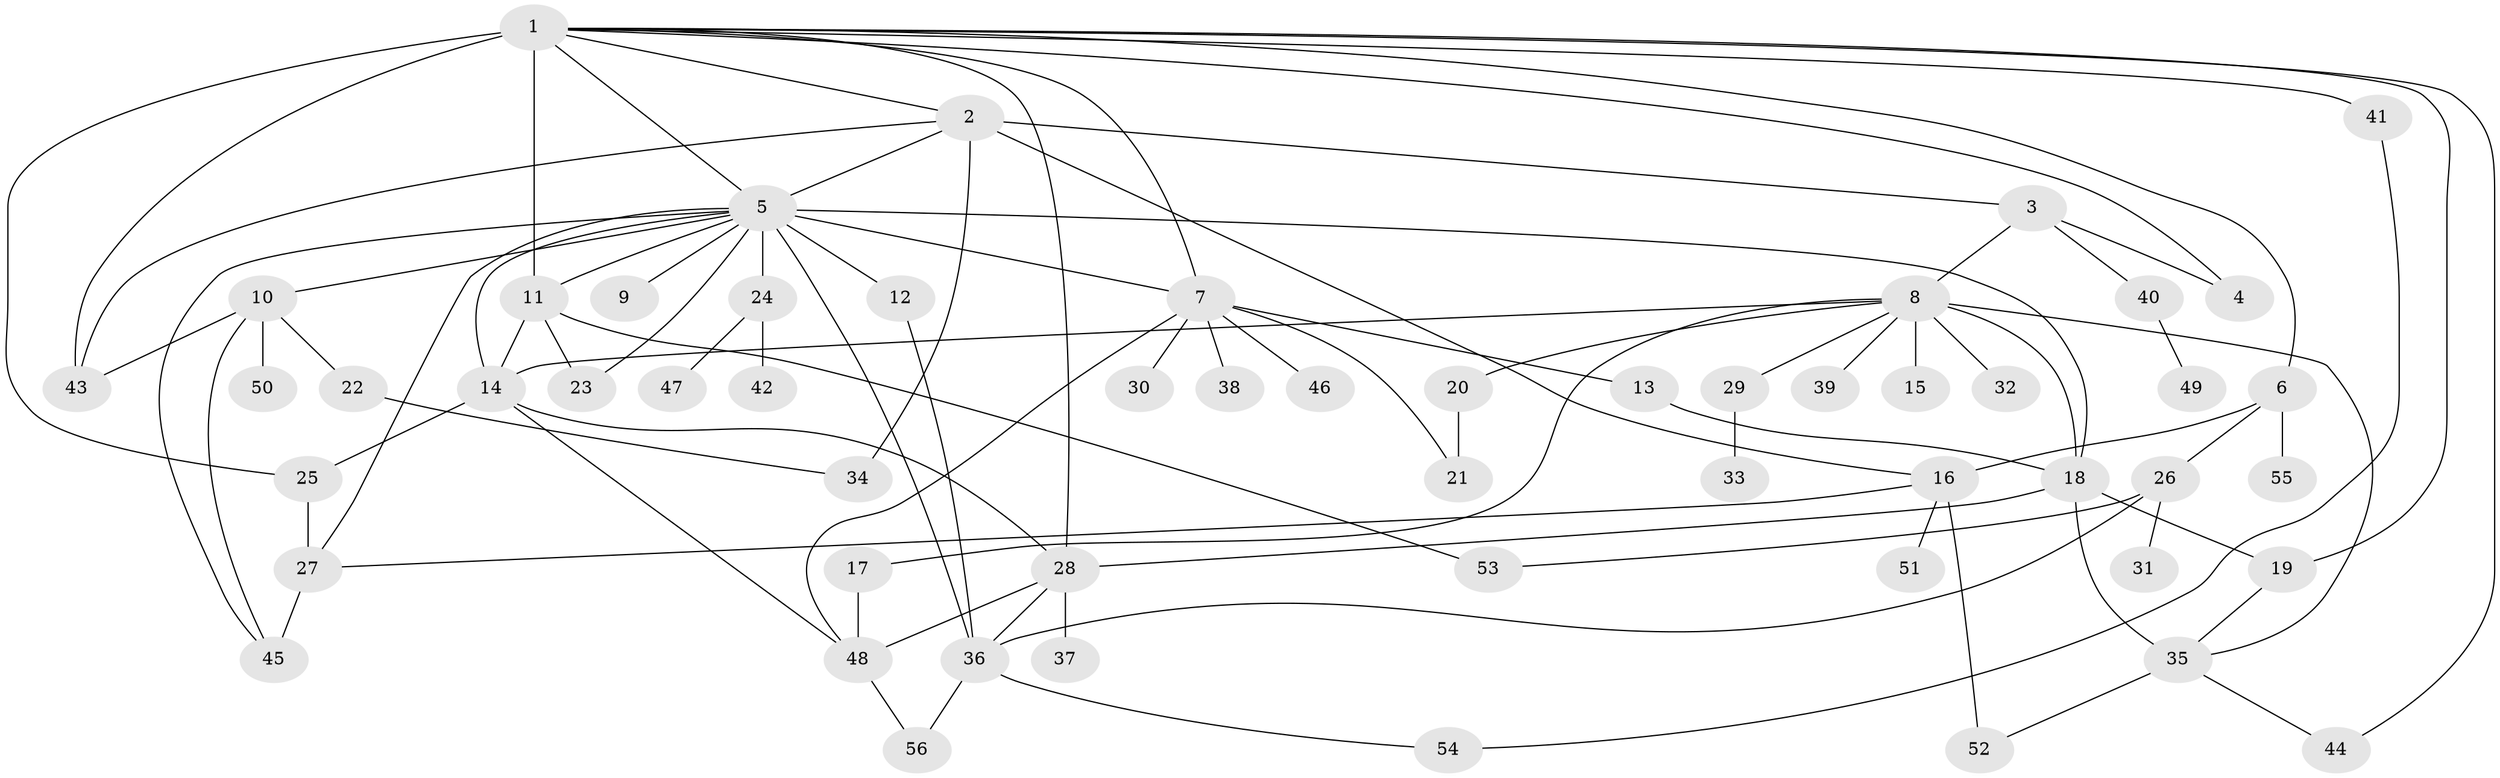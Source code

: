 // original degree distribution, {21: 0.008928571428571428, 9: 0.008928571428571428, 5: 0.03571428571428571, 3: 0.10714285714285714, 19: 0.008928571428571428, 8: 0.026785714285714284, 13: 0.008928571428571428, 2: 0.1875, 6: 0.017857142857142856, 1: 0.5, 7: 0.03571428571428571, 4: 0.05357142857142857}
// Generated by graph-tools (version 1.1) at 2025/35/03/09/25 02:35:41]
// undirected, 56 vertices, 90 edges
graph export_dot {
graph [start="1"]
  node [color=gray90,style=filled];
  1;
  2;
  3;
  4;
  5;
  6;
  7;
  8;
  9;
  10;
  11;
  12;
  13;
  14;
  15;
  16;
  17;
  18;
  19;
  20;
  21;
  22;
  23;
  24;
  25;
  26;
  27;
  28;
  29;
  30;
  31;
  32;
  33;
  34;
  35;
  36;
  37;
  38;
  39;
  40;
  41;
  42;
  43;
  44;
  45;
  46;
  47;
  48;
  49;
  50;
  51;
  52;
  53;
  54;
  55;
  56;
  1 -- 2 [weight=1.0];
  1 -- 4 [weight=1.0];
  1 -- 5 [weight=1.0];
  1 -- 6 [weight=1.0];
  1 -- 7 [weight=1.0];
  1 -- 11 [weight=9.0];
  1 -- 19 [weight=1.0];
  1 -- 25 [weight=1.0];
  1 -- 28 [weight=1.0];
  1 -- 41 [weight=1.0];
  1 -- 43 [weight=1.0];
  1 -- 44 [weight=1.0];
  2 -- 3 [weight=1.0];
  2 -- 5 [weight=1.0];
  2 -- 16 [weight=1.0];
  2 -- 34 [weight=3.0];
  2 -- 43 [weight=1.0];
  3 -- 4 [weight=1.0];
  3 -- 8 [weight=1.0];
  3 -- 40 [weight=1.0];
  5 -- 7 [weight=1.0];
  5 -- 9 [weight=1.0];
  5 -- 10 [weight=1.0];
  5 -- 11 [weight=1.0];
  5 -- 12 [weight=3.0];
  5 -- 14 [weight=1.0];
  5 -- 18 [weight=2.0];
  5 -- 23 [weight=1.0];
  5 -- 24 [weight=1.0];
  5 -- 27 [weight=1.0];
  5 -- 36 [weight=1.0];
  5 -- 45 [weight=1.0];
  6 -- 16 [weight=1.0];
  6 -- 26 [weight=1.0];
  6 -- 55 [weight=1.0];
  7 -- 13 [weight=1.0];
  7 -- 21 [weight=1.0];
  7 -- 30 [weight=1.0];
  7 -- 38 [weight=1.0];
  7 -- 46 [weight=1.0];
  7 -- 48 [weight=1.0];
  8 -- 14 [weight=1.0];
  8 -- 15 [weight=2.0];
  8 -- 17 [weight=1.0];
  8 -- 18 [weight=1.0];
  8 -- 20 [weight=1.0];
  8 -- 29 [weight=1.0];
  8 -- 32 [weight=1.0];
  8 -- 35 [weight=1.0];
  8 -- 39 [weight=1.0];
  10 -- 22 [weight=1.0];
  10 -- 43 [weight=1.0];
  10 -- 45 [weight=1.0];
  10 -- 50 [weight=1.0];
  11 -- 14 [weight=1.0];
  11 -- 23 [weight=1.0];
  11 -- 53 [weight=1.0];
  12 -- 36 [weight=1.0];
  13 -- 18 [weight=1.0];
  14 -- 25 [weight=1.0];
  14 -- 28 [weight=1.0];
  14 -- 48 [weight=1.0];
  16 -- 27 [weight=1.0];
  16 -- 51 [weight=1.0];
  16 -- 52 [weight=2.0];
  17 -- 48 [weight=1.0];
  18 -- 19 [weight=1.0];
  18 -- 28 [weight=1.0];
  18 -- 35 [weight=2.0];
  19 -- 35 [weight=1.0];
  20 -- 21 [weight=2.0];
  22 -- 34 [weight=1.0];
  24 -- 42 [weight=1.0];
  24 -- 47 [weight=1.0];
  25 -- 27 [weight=1.0];
  26 -- 31 [weight=1.0];
  26 -- 36 [weight=1.0];
  26 -- 53 [weight=1.0];
  27 -- 45 [weight=2.0];
  28 -- 36 [weight=1.0];
  28 -- 37 [weight=2.0];
  28 -- 48 [weight=1.0];
  29 -- 33 [weight=1.0];
  35 -- 44 [weight=1.0];
  35 -- 52 [weight=1.0];
  36 -- 54 [weight=1.0];
  36 -- 56 [weight=1.0];
  40 -- 49 [weight=1.0];
  41 -- 54 [weight=1.0];
  48 -- 56 [weight=1.0];
}
